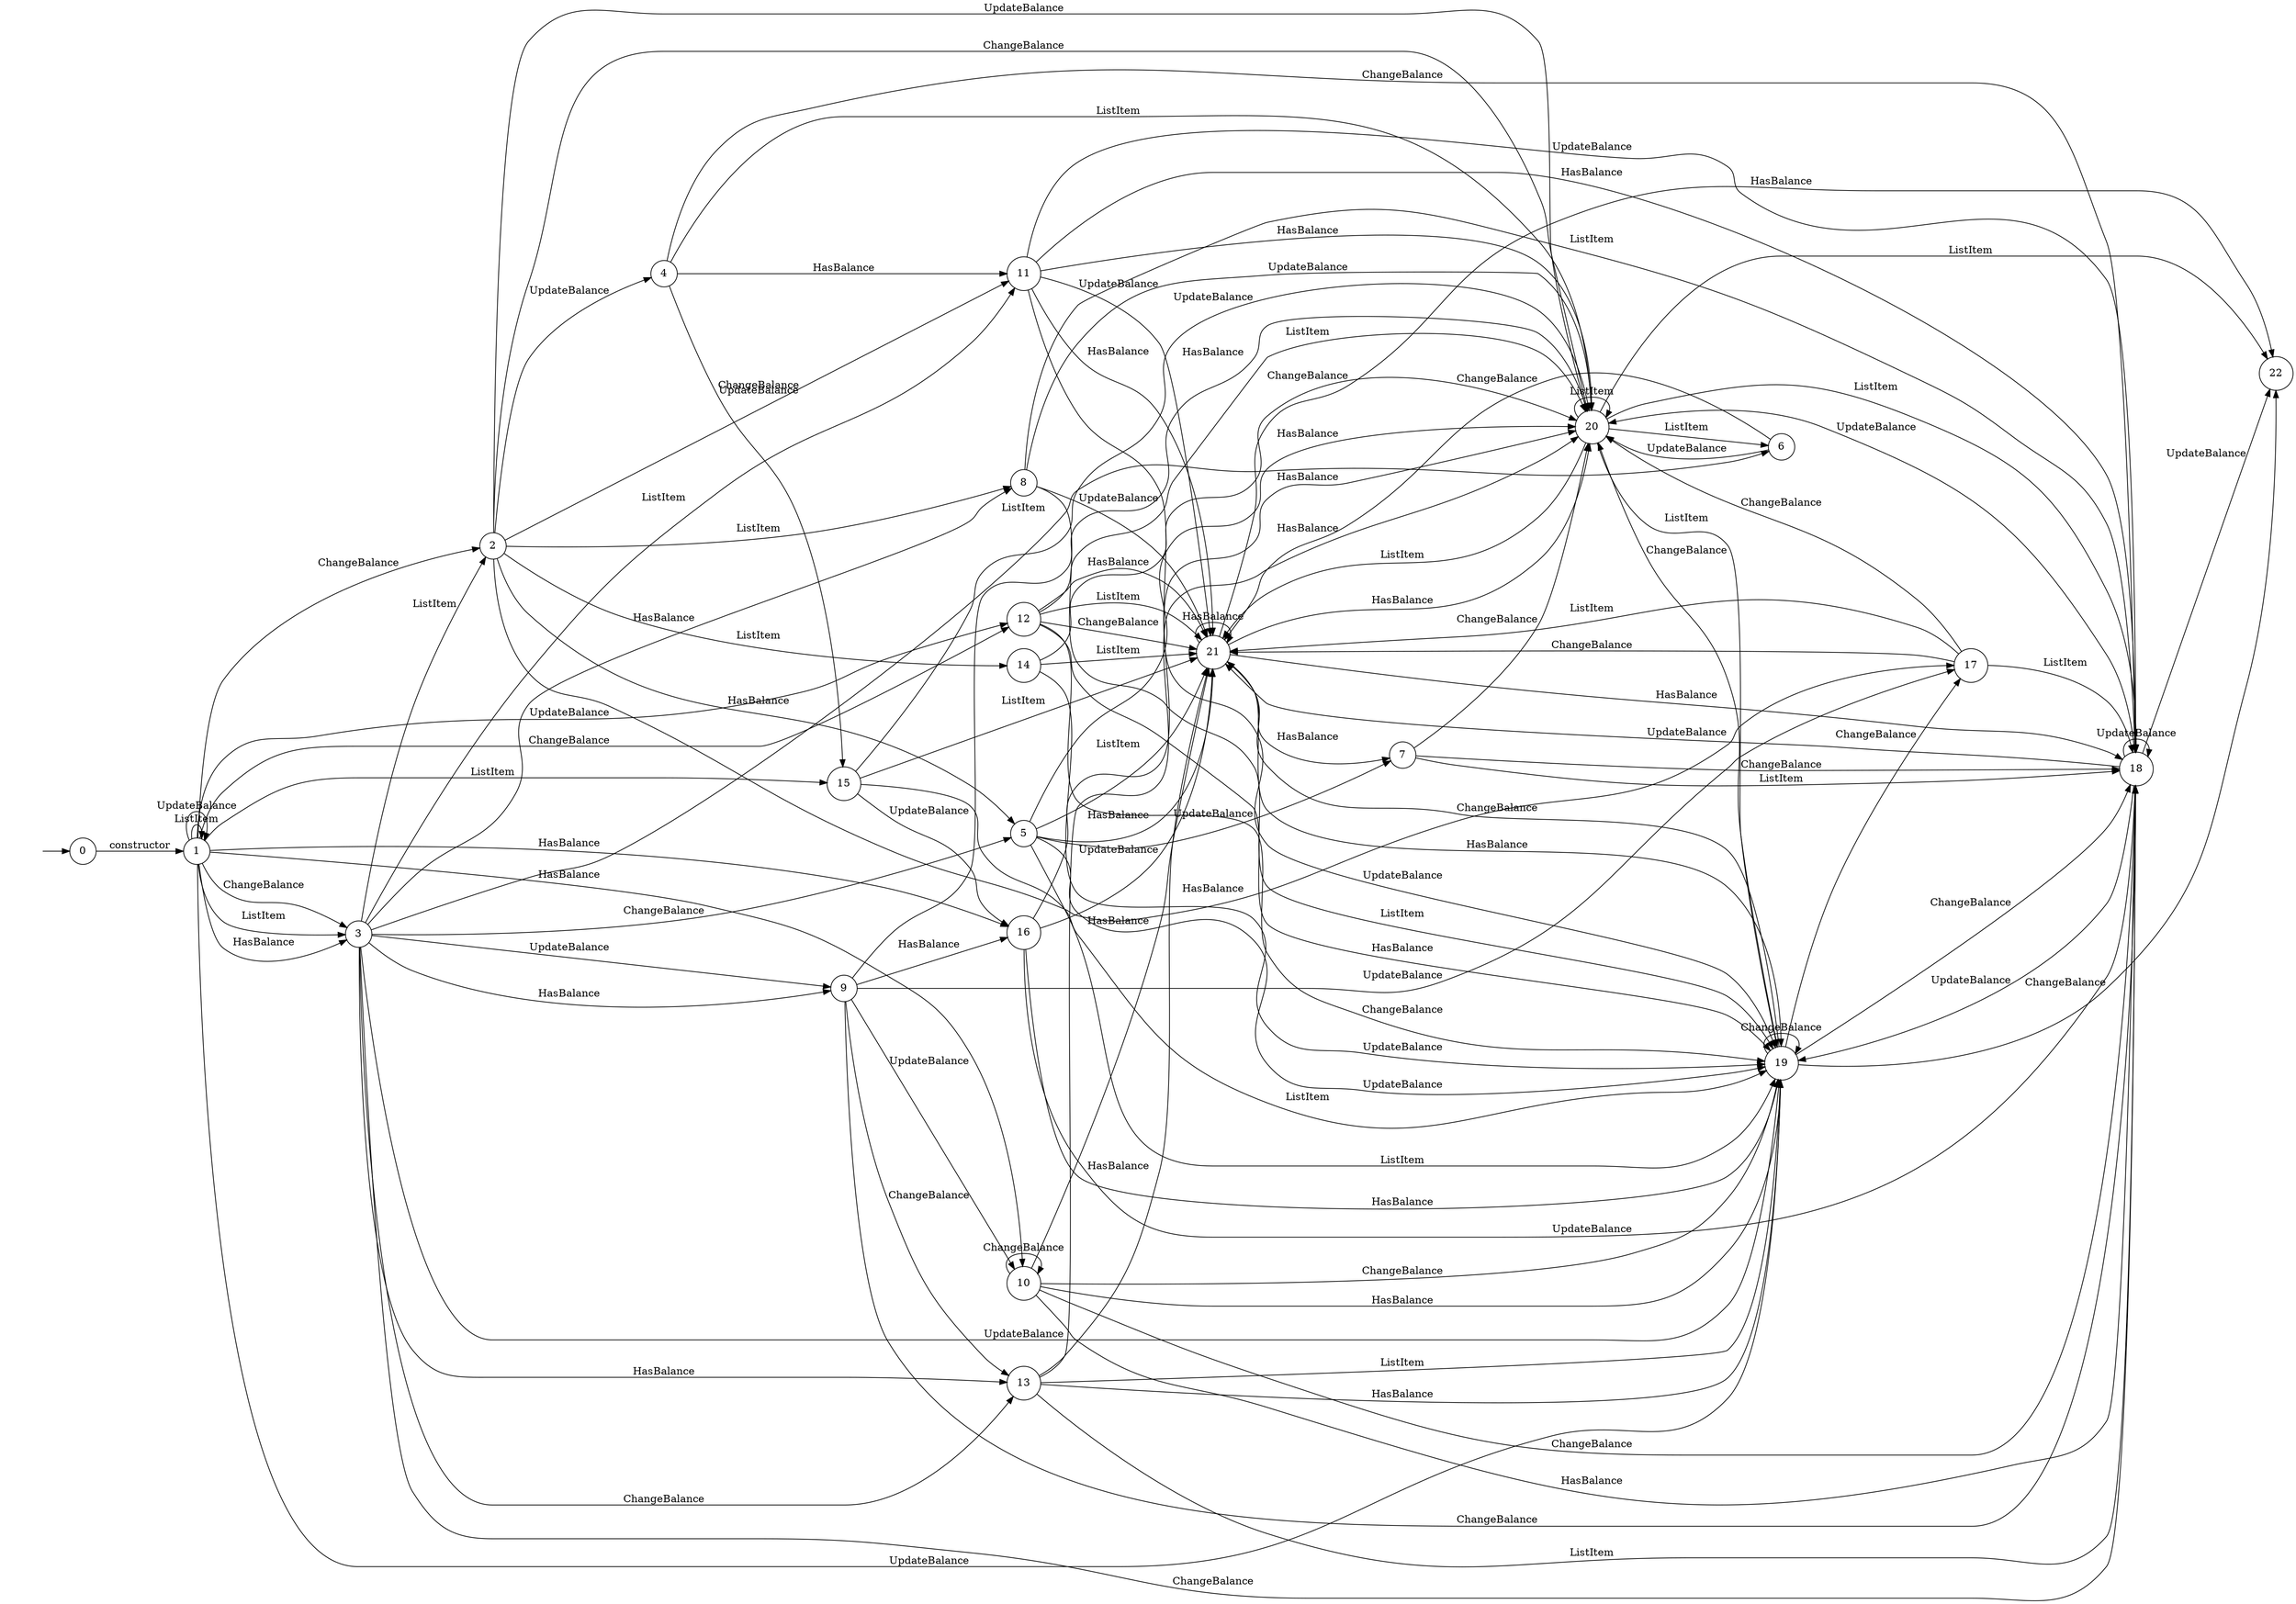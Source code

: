 digraph "Dapp-Automata-data/fuzzer/testnetdata-model-rq1/Bazaar/Ktail-1" {
	graph [rankdir=LR]
	"" [label="" shape=plaintext]
	21 [label=21 shape=circle]
	9 [label=9 shape=circle]
	6 [label=6 shape=circle]
	8 [label=8 shape=circle]
	13 [label=13 shape=circle]
	1 [label=1 shape=circle]
	0 [label=0 shape=circle]
	14 [label=14 shape=circle]
	2 [label=2 shape=circle]
	10 [label=10 shape=circle]
	15 [label=15 shape=circle]
	20 [label=20 shape=circle]
	5 [label=5 shape=circle]
	18 [label=18 shape=circle]
	11 [label=11 shape=circle]
	16 [label=16 shape=circle]
	7 [label=7 shape=circle]
	22 [label=22 shape=circle]
	12 [label=12 shape=circle]
	17 [label=17 shape=circle]
	19 [label=19 shape=circle]
	4 [label=4 shape=circle]
	3 [label=3 shape=circle]
	"" -> 0 [label=""]
	1 -> 2 [label=ChangeBalance]
	1 -> 3 [label=ChangeBalance]
	1 -> 12 [label=ChangeBalance]
	1 -> 1 [label=ListItem]
	1 -> 3 [label=ListItem]
	1 -> 15 [label=ListItem]
	1 -> 19 [label=UpdateBalance]
	1 -> 1 [label=UpdateBalance]
	1 -> 12 [label=UpdateBalance]
	1 -> 10 [label=HasBalance]
	1 -> 3 [label=HasBalance]
	1 -> 16 [label=HasBalance]
	2 -> 4 [label=UpdateBalance]
	2 -> 20 [label=UpdateBalance]
	2 -> 8 [label=ListItem]
	2 -> 14 [label=ListItem]
	2 -> 5 [label=HasBalance]
	2 -> 17 [label=HasBalance]
	2 -> 11 [label=ChangeBalance]
	2 -> 20 [label=ChangeBalance]
	3 -> 2 [label=ListItem]
	3 -> 11 [label=ListItem]
	3 -> 6 [label=ListItem]
	3 -> 8 [label=HasBalance]
	3 -> 9 [label=HasBalance]
	3 -> 13 [label=HasBalance]
	3 -> 18 [label=ChangeBalance]
	3 -> 5 [label=ChangeBalance]
	3 -> 13 [label=ChangeBalance]
	3 -> 19 [label=UpdateBalance]
	3 -> 9 [label=UpdateBalance]
	4 -> 11 [label=HasBalance]
	4 -> 15 [label=UpdateBalance]
	4 -> 20 [label=ListItem]
	4 -> 18 [label=ChangeBalance]
	5 -> 19 [label=UpdateBalance]
	5 -> 7 [label=UpdateBalance]
	5 -> 19 [label=ListItem]
	5 -> 21 [label=ListItem]
	5 -> 21 [label=HasBalance]
	5 -> 20 [label=HasBalance]
	6 -> 20 [label=UpdateBalance]
	6 -> 21 [label=ChangeBalance]
	7 -> 18 [label=ChangeBalance]
	7 -> 20 [label=ChangeBalance]
	7 -> 18 [label=ListItem]
	8 -> 19 [label=ListItem]
	8 -> 18 [label=ListItem]
	8 -> 21 [label=UpdateBalance]
	8 -> 20 [label=UpdateBalance]
	9 -> 18 [label=ChangeBalance]
	9 -> 13 [label=ChangeBalance]
	9 -> 10 [label=UpdateBalance]
	9 -> 17 [label=UpdateBalance]
	9 -> 20 [label=HasBalance]
	9 -> 16 [label=HasBalance]
	10 -> 19 [label=ChangeBalance]
	10 -> 10 [label=ChangeBalance]
	10 -> 18 [label=ChangeBalance]
	10 -> 19 [label=HasBalance]
	10 -> 21 [label=HasBalance]
	10 -> 18 [label=HasBalance]
	11 -> 19 [label=UpdateBalance]
	11 -> 21 [label=UpdateBalance]
	11 -> 18 [label=UpdateBalance]
	11 -> 18 [label=HasBalance]
	11 -> 20 [label=HasBalance]
	11 -> 21 [label=HasBalance]
	12 -> 19 [label=HasBalance]
	12 -> 21 [label=HasBalance]
	12 -> 21 [label=ListItem]
	12 -> 20 [label=ListItem]
	12 -> 19 [label=ChangeBalance]
	12 -> 21 [label=ChangeBalance]
	13 -> 19 [label=HasBalance]
	13 -> 21 [label=HasBalance]
	13 -> 20 [label=HasBalance]
	13 -> 19 [label=ListItem]
	13 -> 18 [label=ListItem]
	14 -> 19 [label=UpdateBalance]
	14 -> 20 [label=ChangeBalance]
	14 -> 21 [label=ListItem]
	15 -> 20 [label=UpdateBalance]
	15 -> 16 [label=UpdateBalance]
	15 -> 19 [label=ListItem]
	15 -> 21 [label=ListItem]
	16 -> 19 [label=HasBalance]
	16 -> 20 [label=HasBalance]
	16 -> 21 [label=UpdateBalance]
	16 -> 18 [label=UpdateBalance]
	17 -> 21 [label=ListItem]
	17 -> 18 [label=ListItem]
	17 -> 21 [label=ChangeBalance]
	17 -> 20 [label=ChangeBalance]
	18 -> 21 [label=UpdateBalance]
	18 -> 18 [label=UpdateBalance]
	18 -> 20 [label=UpdateBalance]
	18 -> 19 [label=UpdateBalance]
	18 -> 22 [label=UpdateBalance]
	19 -> 21 [label=ChangeBalance]
	19 -> 20 [label=ChangeBalance]
	19 -> 18 [label=ChangeBalance]
	19 -> 17 [label=ChangeBalance]
	19 -> 19 [label=ChangeBalance]
	19 -> 22 [label=ChangeBalance]
	20 -> 21 [label=ListItem]
	20 -> 20 [label=ListItem]
	20 -> 18 [label=ListItem]
	20 -> 6 [label=ListItem]
	20 -> 19 [label=ListItem]
	20 -> 22 [label=ListItem]
	21 -> 21 [label=HasBalance]
	21 -> 18 [label=HasBalance]
	21 -> 20 [label=HasBalance]
	21 -> 19 [label=HasBalance]
	21 -> 22 [label=HasBalance]
	21 -> 7 [label=HasBalance]
	0 -> 1 [label=constructor]
}

